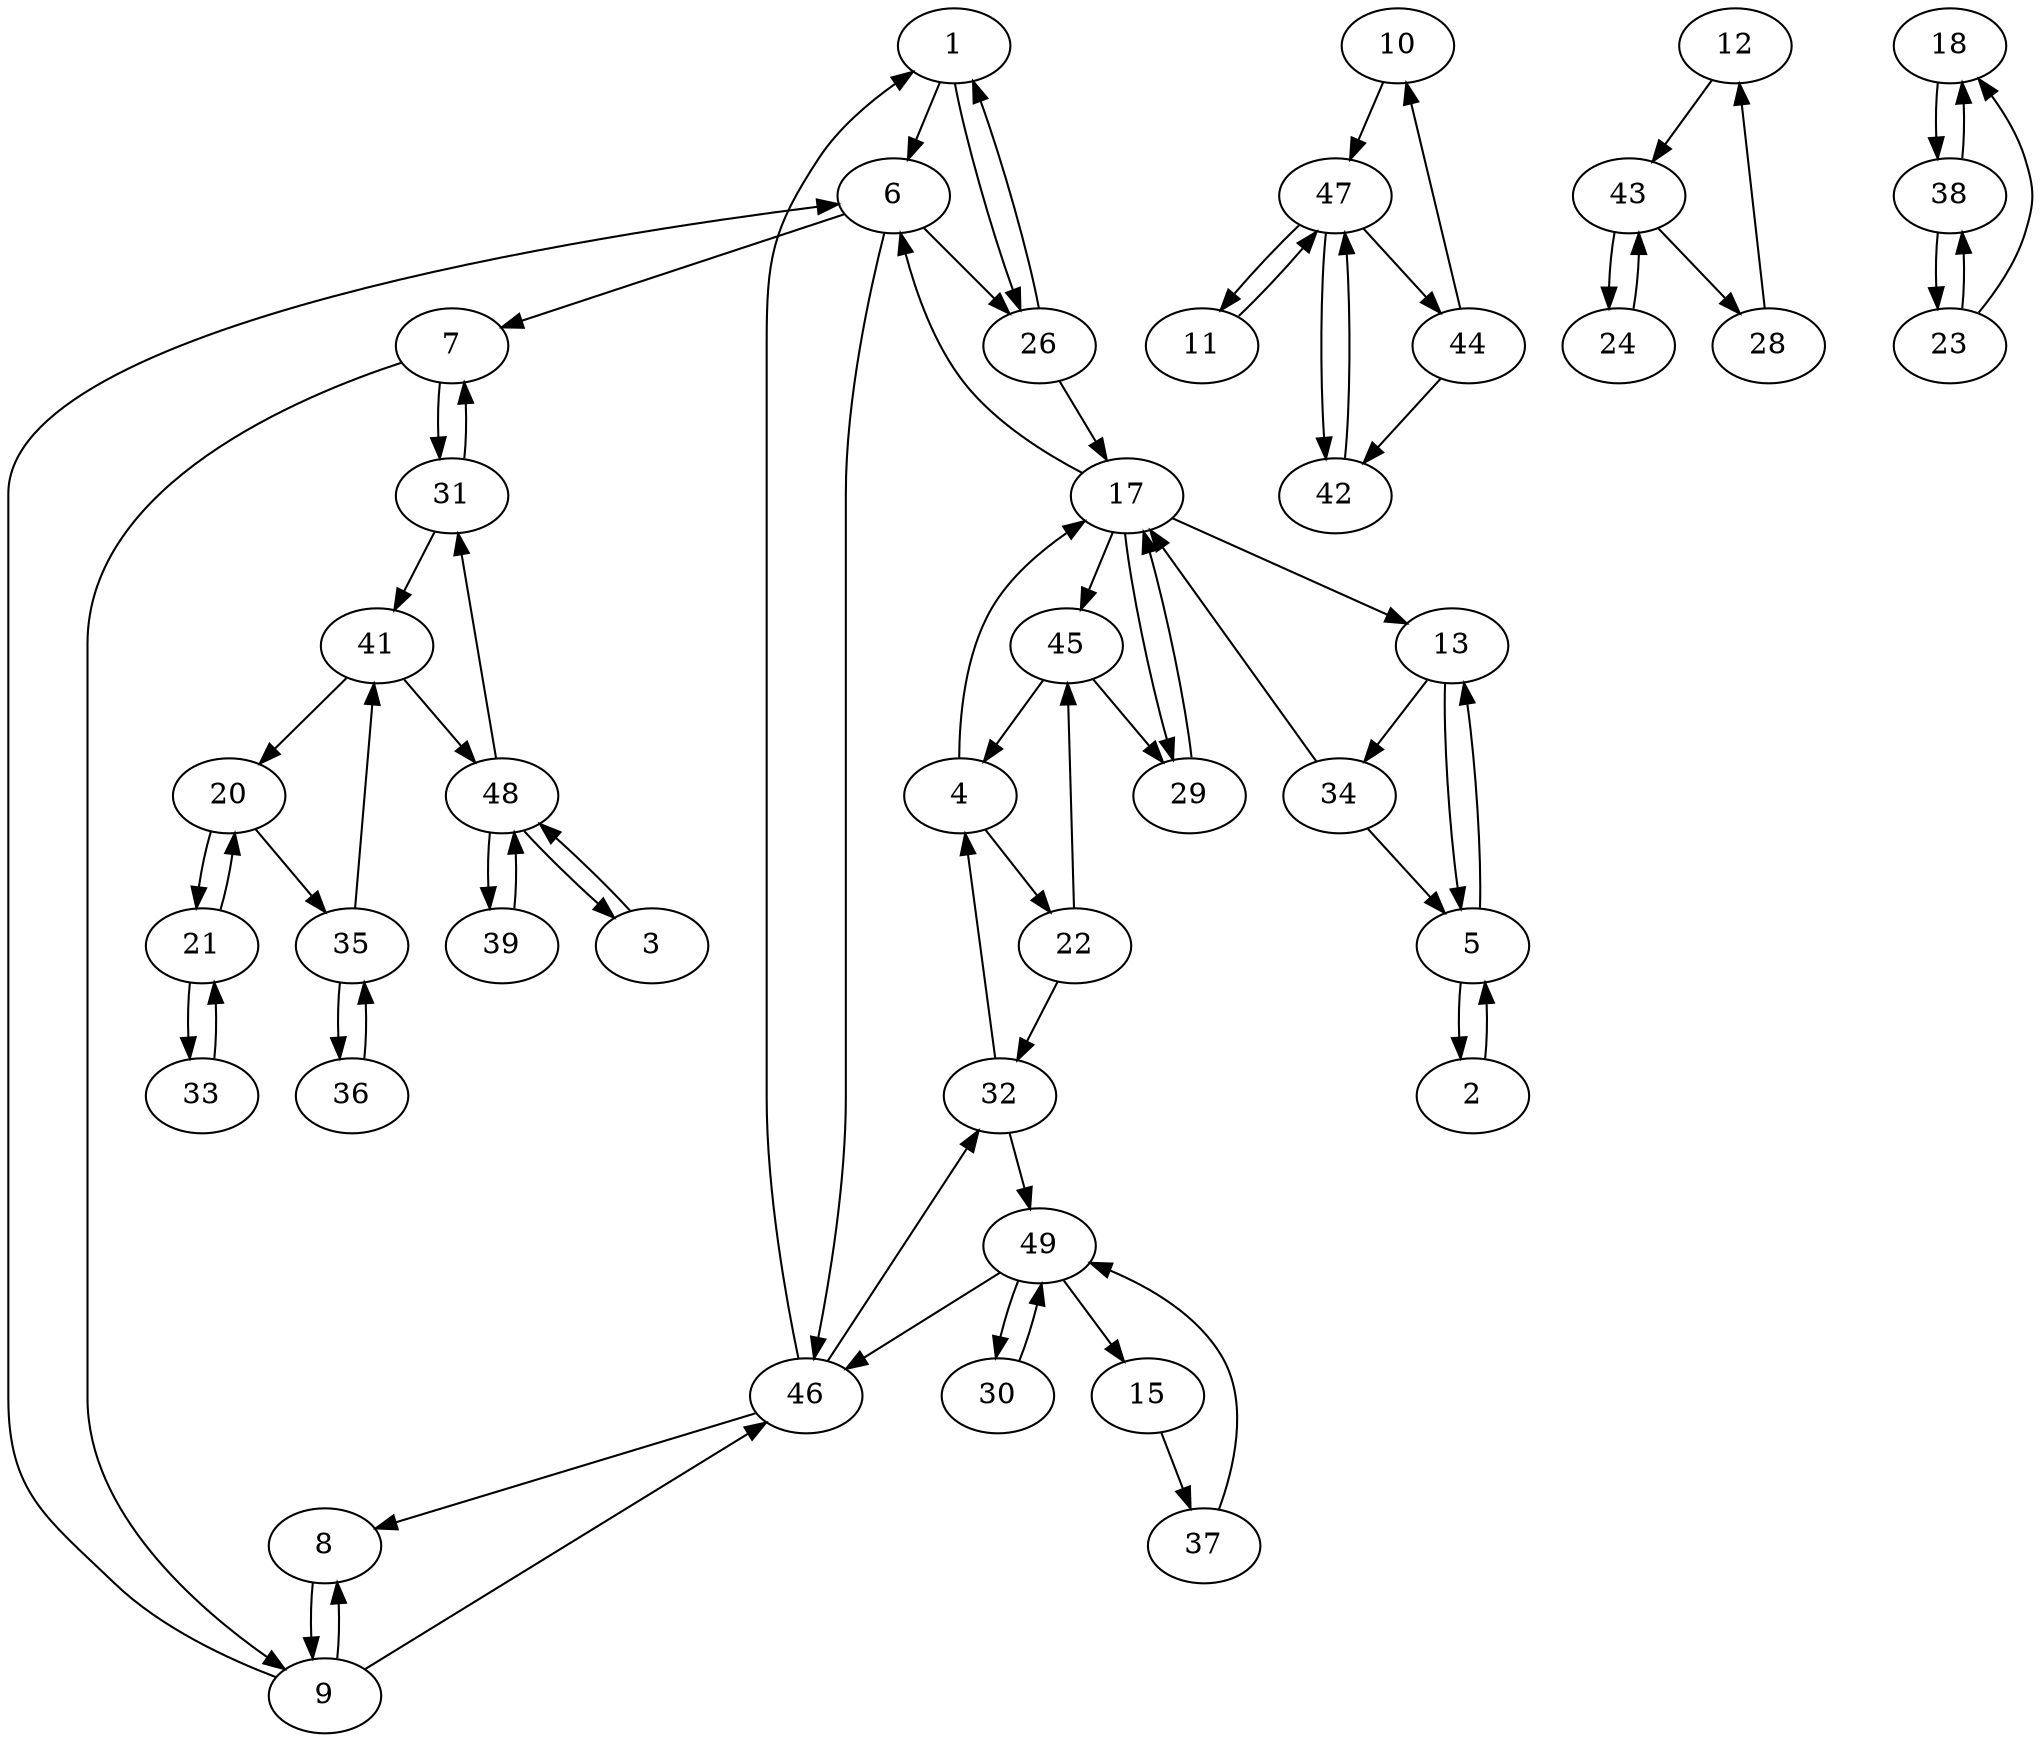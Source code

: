 digraph G {
  1 -> 6;
  1 -> 26;
  2 -> 5;
  3 -> 48;
  4 -> 17;
  4 -> 22;
  5 -> 2;
  5 -> 13;
  6 -> 7;
  6 -> 26;
  6 -> 46;
  7 -> 9;
  7 -> 31;
  8 -> 9;
  9 -> 6;
  9 -> 8;
  9 -> 46;
  10 -> 47;
  11 -> 47;
  12 -> 43;
  13 -> 5;
  13 -> 34;
  15 -> 37;
  17 -> 6;
  17 -> 13;
  17 -> 29;
  17 -> 45;
  18 -> 38;
  20 -> 21;
  20 -> 35;
  21 -> 20;
  21 -> 33;
  22 -> 32;
  22 -> 45;
  23 -> 18;
  23 -> 38;
  24 -> 43;
  26 -> 1;
  26 -> 17;
  28 -> 12;
  29 -> 17;
  30 -> 49;
  31 -> 7;
  31 -> 41;
  32 -> 4;
  32 -> 49;
  33 -> 21;
  34 -> 5;
  34 -> 17;
  35 -> 36;
  35 -> 41;
  36 -> 35;
  37 -> 49;
  38 -> 18;
  38 -> 23;
  39 -> 48;
  41 -> 20;
  41 -> 48;
  42 -> 47;
  43 -> 24;
  43 -> 28;
  44 -> 10;
  44 -> 42;
  45 -> 4;
  45 -> 29;
  46 -> 1;
  46 -> 8;
  46 -> 32;
  47 -> 11;
  47 -> 42;
  47 -> 44;
  48 -> 3;
  48 -> 31;
  48 -> 39;
  49 -> 15;
  49 -> 30;
  49 -> 46;
}